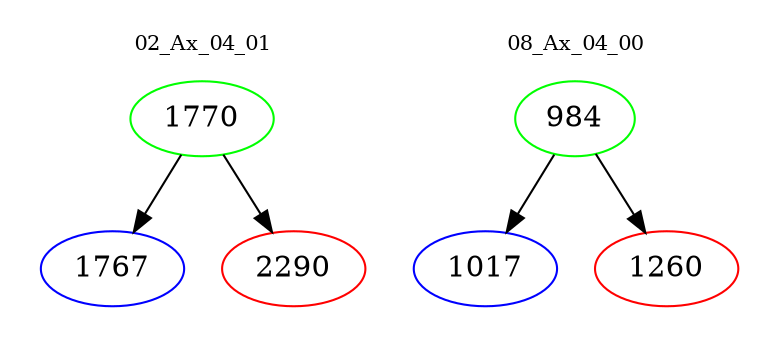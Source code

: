 digraph{
subgraph cluster_0 {
color = white
label = "02_Ax_04_01";
fontsize=10;
T0_1770 [label="1770", color="green"]
T0_1770 -> T0_1767 [color="black"]
T0_1767 [label="1767", color="blue"]
T0_1770 -> T0_2290 [color="black"]
T0_2290 [label="2290", color="red"]
}
subgraph cluster_1 {
color = white
label = "08_Ax_04_00";
fontsize=10;
T1_984 [label="984", color="green"]
T1_984 -> T1_1017 [color="black"]
T1_1017 [label="1017", color="blue"]
T1_984 -> T1_1260 [color="black"]
T1_1260 [label="1260", color="red"]
}
}
